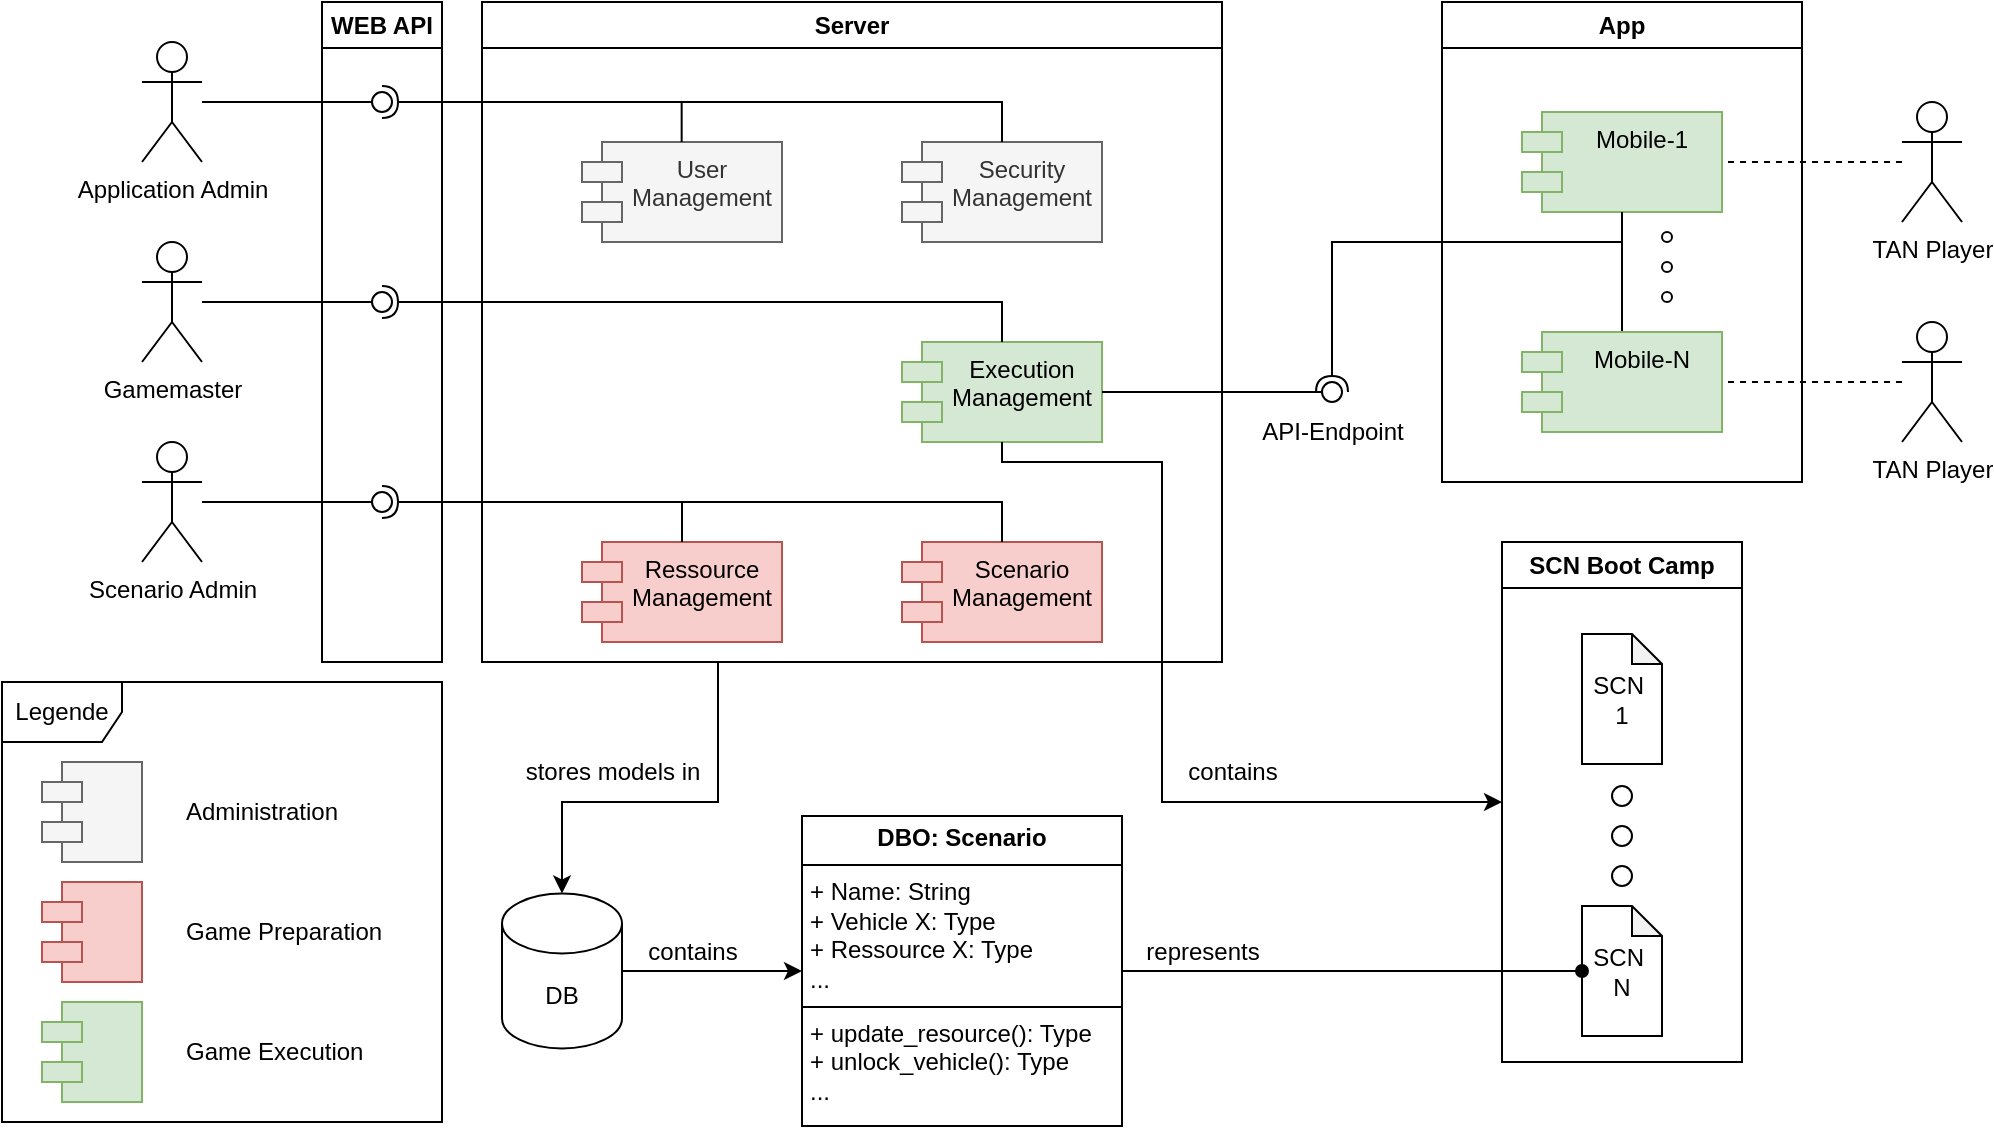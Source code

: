 <mxfile version="24.2.5" type="device">
  <diagram name="Seite-1" id="uIxxvpUPI2ThidqQrY6Y">
    <mxGraphModel dx="2257" dy="844" grid="1" gridSize="10" guides="1" tooltips="1" connect="1" arrows="1" fold="1" page="1" pageScale="1" pageWidth="827" pageHeight="1169" math="0" shadow="0">
      <root>
        <mxCell id="0" />
        <mxCell id="1" parent="0" />
        <mxCell id="8aSLfgZFYnHwGiN_7iQ2-38" style="edgeStyle=orthogonalEdgeStyle;rounded=0;orthogonalLoop=1;jettySize=auto;html=1;exitX=0.25;exitY=1;exitDx=0;exitDy=0;" edge="1" parent="1" source="eNUD8rgAVfo87gA0l0du-32" target="eNUD8rgAVfo87gA0l0du-118">
          <mxGeometry relative="1" as="geometry">
            <Array as="points">
              <mxPoint x="278" y="440" />
              <mxPoint x="200" y="440" />
            </Array>
          </mxGeometry>
        </mxCell>
        <mxCell id="eNUD8rgAVfo87gA0l0du-32" value="Server" style="swimlane;whiteSpace=wrap;html=1;" parent="1" vertex="1">
          <mxGeometry x="160" y="40" width="370" height="330" as="geometry" />
        </mxCell>
        <mxCell id="eNUD8rgAVfo87gA0l0du-21" value="Scenario Admin" style="shape=umlActor;verticalLabelPosition=bottom;verticalAlign=top;html=1;outlineConnect=0;" parent="eNUD8rgAVfo87gA0l0du-32" vertex="1">
          <mxGeometry x="-170" y="220" width="30" height="60" as="geometry" />
        </mxCell>
        <mxCell id="eNUD8rgAVfo87gA0l0du-1" value="Ressource Management" style="shape=module;align=left;spacingLeft=20;align=center;verticalAlign=top;whiteSpace=wrap;html=1;fillColor=#f8cecc;strokeColor=#b85450;" parent="eNUD8rgAVfo87gA0l0du-32" vertex="1">
          <mxGeometry x="50" y="270" width="100" height="50" as="geometry" />
        </mxCell>
        <mxCell id="eNUD8rgAVfo87gA0l0du-30" value="Scenario Management" style="shape=module;align=left;spacingLeft=20;align=center;verticalAlign=top;whiteSpace=wrap;html=1;fillColor=#f8cecc;strokeColor=#b85450;" parent="eNUD8rgAVfo87gA0l0du-32" vertex="1">
          <mxGeometry x="210" y="270" width="100" height="50" as="geometry" />
        </mxCell>
        <mxCell id="8aSLfgZFYnHwGiN_7iQ2-16" value="" style="endArrow=none;html=1;rounded=0;exitX=0.5;exitY=0;exitDx=0;exitDy=0;" edge="1" parent="eNUD8rgAVfo87gA0l0du-32" source="eNUD8rgAVfo87gA0l0du-1">
          <mxGeometry width="50" height="50" relative="1" as="geometry">
            <mxPoint x="80" y="240" as="sourcePoint" />
            <mxPoint x="100" y="250" as="targetPoint" />
          </mxGeometry>
        </mxCell>
        <mxCell id="8aSLfgZFYnHwGiN_7iQ2-31" value="" style="ellipse;whiteSpace=wrap;html=1;align=center;aspect=fixed;fillColor=none;strokeColor=none;resizable=0;perimeter=centerPerimeter;rotatable=0;allowArrows=0;points=[];outlineConnect=1;" vertex="1" parent="eNUD8rgAVfo87gA0l0du-32">
          <mxGeometry x="-55" y="245" width="10" height="10" as="geometry" />
        </mxCell>
        <mxCell id="8aSLfgZFYnHwGiN_7iQ2-30" value="" style="rounded=0;orthogonalLoop=1;jettySize=auto;html=1;endArrow=oval;endFill=0;sketch=0;sourcePerimeterSpacing=0;targetPerimeterSpacing=0;endSize=10;" edge="1" target="8aSLfgZFYnHwGiN_7iQ2-31" parent="eNUD8rgAVfo87gA0l0du-32" source="eNUD8rgAVfo87gA0l0du-21">
          <mxGeometry relative="1" as="geometry">
            <mxPoint x="-70" y="250" as="sourcePoint" />
          </mxGeometry>
        </mxCell>
        <mxCell id="8aSLfgZFYnHwGiN_7iQ2-29" value="" style="rounded=0;orthogonalLoop=1;jettySize=auto;html=1;endArrow=halfCircle;endFill=0;endSize=6;strokeWidth=1;sketch=0;exitX=0.5;exitY=0;exitDx=0;exitDy=0;" edge="1" target="8aSLfgZFYnHwGiN_7iQ2-31" parent="eNUD8rgAVfo87gA0l0du-32" source="eNUD8rgAVfo87gA0l0du-30">
          <mxGeometry relative="1" as="geometry">
            <mxPoint x="-30" y="250" as="sourcePoint" />
            <Array as="points">
              <mxPoint x="260" y="250" />
            </Array>
          </mxGeometry>
        </mxCell>
        <mxCell id="eNUD8rgAVfo87gA0l0du-25" value="Application Admin" style="shape=umlActor;verticalLabelPosition=bottom;verticalAlign=top;html=1;outlineConnect=0;" parent="eNUD8rgAVfo87gA0l0du-32" vertex="1">
          <mxGeometry x="-170" y="20" width="30" height="60" as="geometry" />
        </mxCell>
        <mxCell id="eNUD8rgAVfo87gA0l0du-31" value="User Management" style="shape=module;align=left;spacingLeft=20;align=center;verticalAlign=top;whiteSpace=wrap;html=1;fillColor=#f5f5f5;fontColor=#333333;strokeColor=#666666;" parent="eNUD8rgAVfo87gA0l0du-32" vertex="1">
          <mxGeometry x="50" y="70" width="100" height="50" as="geometry" />
        </mxCell>
        <mxCell id="eNUD8rgAVfo87gA0l0du-35" value="Security Management" style="shape=module;align=left;spacingLeft=20;align=center;verticalAlign=top;whiteSpace=wrap;html=1;fillColor=#f5f5f5;fontColor=#333333;strokeColor=#666666;" parent="eNUD8rgAVfo87gA0l0du-32" vertex="1">
          <mxGeometry x="210" y="70" width="100" height="50" as="geometry" />
        </mxCell>
        <mxCell id="8aSLfgZFYnHwGiN_7iQ2-25" value="" style="endArrow=none;html=1;rounded=0;exitX=0.5;exitY=0;exitDx=0;exitDy=0;" edge="1" parent="eNUD8rgAVfo87gA0l0du-32">
          <mxGeometry width="50" height="50" relative="1" as="geometry">
            <mxPoint x="99.83" y="70" as="sourcePoint" />
            <mxPoint x="99.83" y="50" as="targetPoint" />
          </mxGeometry>
        </mxCell>
        <mxCell id="8aSLfgZFYnHwGiN_7iQ2-37" value="" style="ellipse;whiteSpace=wrap;html=1;align=center;aspect=fixed;fillColor=none;strokeColor=none;resizable=0;perimeter=centerPerimeter;rotatable=0;allowArrows=0;points=[];outlineConnect=1;" vertex="1" parent="eNUD8rgAVfo87gA0l0du-32">
          <mxGeometry x="-55" y="45" width="10" height="10" as="geometry" />
        </mxCell>
        <mxCell id="8aSLfgZFYnHwGiN_7iQ2-36" value="" style="rounded=0;orthogonalLoop=1;jettySize=auto;html=1;endArrow=oval;endFill=0;sketch=0;sourcePerimeterSpacing=0;targetPerimeterSpacing=0;endSize=10;" edge="1" target="8aSLfgZFYnHwGiN_7iQ2-37" parent="eNUD8rgAVfo87gA0l0du-32" source="eNUD8rgAVfo87gA0l0du-25">
          <mxGeometry relative="1" as="geometry">
            <mxPoint x="-70" y="50" as="sourcePoint" />
          </mxGeometry>
        </mxCell>
        <mxCell id="8aSLfgZFYnHwGiN_7iQ2-35" value="" style="rounded=0;orthogonalLoop=1;jettySize=auto;html=1;endArrow=halfCircle;endFill=0;endSize=6;strokeWidth=1;sketch=0;exitX=0.5;exitY=0;exitDx=0;exitDy=0;" edge="1" target="8aSLfgZFYnHwGiN_7iQ2-37" parent="eNUD8rgAVfo87gA0l0du-32" source="eNUD8rgAVfo87gA0l0du-35">
          <mxGeometry relative="1" as="geometry">
            <mxPoint x="-30" y="50" as="sourcePoint" />
            <Array as="points">
              <mxPoint x="260" y="50" />
            </Array>
          </mxGeometry>
        </mxCell>
        <mxCell id="eNUD8rgAVfo87gA0l0du-78" value="Execution Management" style="shape=module;align=left;spacingLeft=20;align=center;verticalAlign=top;whiteSpace=wrap;html=1;fillColor=#d5e8d4;strokeColor=#82b366;" parent="eNUD8rgAVfo87gA0l0du-32" vertex="1">
          <mxGeometry x="210" y="170" width="100" height="50" as="geometry" />
        </mxCell>
        <mxCell id="ypd4PHzluGUK2VdKEKaU-1" value="Gamemaster" style="shape=umlActor;verticalLabelPosition=bottom;verticalAlign=top;html=1;outlineConnect=0;" parent="eNUD8rgAVfo87gA0l0du-32" vertex="1">
          <mxGeometry x="-170" y="120" width="30" height="60" as="geometry" />
        </mxCell>
        <mxCell id="8aSLfgZFYnHwGiN_7iQ2-34" value="" style="ellipse;whiteSpace=wrap;html=1;align=center;aspect=fixed;fillColor=none;strokeColor=none;resizable=0;perimeter=centerPerimeter;rotatable=0;allowArrows=0;points=[];outlineConnect=1;" vertex="1" parent="eNUD8rgAVfo87gA0l0du-32">
          <mxGeometry x="-55" y="145" width="10" height="10" as="geometry" />
        </mxCell>
        <mxCell id="8aSLfgZFYnHwGiN_7iQ2-33" value="" style="rounded=0;orthogonalLoop=1;jettySize=auto;html=1;endArrow=oval;endFill=0;sketch=0;sourcePerimeterSpacing=0;targetPerimeterSpacing=0;endSize=10;" edge="1" target="8aSLfgZFYnHwGiN_7iQ2-34" parent="eNUD8rgAVfo87gA0l0du-32" source="ypd4PHzluGUK2VdKEKaU-1">
          <mxGeometry relative="1" as="geometry">
            <mxPoint x="-70" y="150" as="sourcePoint" />
          </mxGeometry>
        </mxCell>
        <mxCell id="8aSLfgZFYnHwGiN_7iQ2-32" value="" style="rounded=0;orthogonalLoop=1;jettySize=auto;html=1;endArrow=halfCircle;endFill=0;endSize=6;strokeWidth=1;sketch=0;exitX=0.5;exitY=0;exitDx=0;exitDy=0;" edge="1" target="8aSLfgZFYnHwGiN_7iQ2-34" parent="eNUD8rgAVfo87gA0l0du-32" source="eNUD8rgAVfo87gA0l0du-78">
          <mxGeometry relative="1" as="geometry">
            <mxPoint x="-30" y="150" as="sourcePoint" />
            <Array as="points">
              <mxPoint x="260" y="150" />
            </Array>
          </mxGeometry>
        </mxCell>
        <mxCell id="eNUD8rgAVfo87gA0l0du-121" value="API-Endpoint" style="text;html=1;align=center;verticalAlign=middle;resizable=0;points=[];autosize=1;strokeColor=none;fillColor=none;" parent="eNUD8rgAVfo87gA0l0du-32" vertex="1">
          <mxGeometry x="380" y="200" width="90" height="30" as="geometry" />
        </mxCell>
        <mxCell id="eNUD8rgAVfo87gA0l0du-134" value="" style="rounded=0;orthogonalLoop=1;jettySize=auto;html=1;endArrow=oval;endFill=0;sketch=0;sourcePerimeterSpacing=0;targetPerimeterSpacing=0;endSize=10;exitX=1;exitY=0.5;exitDx=0;exitDy=0;" parent="eNUD8rgAVfo87gA0l0du-32" source="eNUD8rgAVfo87gA0l0du-78" target="eNUD8rgAVfo87gA0l0du-135" edge="1">
          <mxGeometry relative="1" as="geometry">
            <mxPoint x="615" y="195" as="sourcePoint" />
          </mxGeometry>
        </mxCell>
        <mxCell id="eNUD8rgAVfo87gA0l0du-135" value="" style="ellipse;whiteSpace=wrap;html=1;align=center;aspect=fixed;fillColor=none;strokeColor=none;resizable=0;perimeter=centerPerimeter;rotatable=0;allowArrows=0;points=[];outlineConnect=1;" parent="eNUD8rgAVfo87gA0l0du-32" vertex="1">
          <mxGeometry x="420" y="190" width="10" height="10" as="geometry" />
        </mxCell>
        <mxCell id="eNUD8rgAVfo87gA0l0du-109" value="contains" style="text;html=1;align=center;verticalAlign=middle;resizable=0;points=[];autosize=1;strokeColor=none;fillColor=none;" parent="1" vertex="1">
          <mxGeometry x="500" y="410" width="70" height="30" as="geometry" />
        </mxCell>
        <mxCell id="eNUD8rgAVfo87gA0l0du-110" value="&lt;p style=&quot;margin:0px;margin-top:4px;text-align:center;&quot;&gt;&lt;b&gt;DBO: Scenario&lt;/b&gt;&lt;/p&gt;&lt;hr size=&quot;1&quot; style=&quot;border-style:solid;&quot;&gt;&lt;p style=&quot;margin:0px;margin-left:4px;&quot;&gt;+ Name: String&lt;/p&gt;&lt;p style=&quot;margin:0px;margin-left:4px;&quot;&gt;+ Vehicle X: Type&lt;/p&gt;&lt;p style=&quot;margin:0px;margin-left:4px;&quot;&gt;+ Ressource X: Type&lt;/p&gt;&lt;p style=&quot;margin:0px;margin-left:4px;&quot;&gt;...&lt;/p&gt;&lt;hr size=&quot;1&quot; style=&quot;border-style:solid;&quot;&gt;&lt;p style=&quot;margin:0px;margin-left:4px;&quot;&gt;+ update_resource(): Type&lt;/p&gt;&lt;p style=&quot;margin:0px;margin-left:4px;&quot;&gt;+ unlock_vehicle(): Type&lt;/p&gt;&lt;p style=&quot;margin:0px;margin-left:4px;&quot;&gt;...&lt;/p&gt;" style="verticalAlign=top;align=left;overflow=fill;html=1;whiteSpace=wrap;" parent="1" vertex="1">
          <mxGeometry x="320" y="447" width="160" height="155" as="geometry" />
        </mxCell>
        <mxCell id="eNUD8rgAVfo87gA0l0du-111" value="App" style="swimlane;whiteSpace=wrap;html=1;" parent="1" vertex="1">
          <mxGeometry x="640" y="40" width="180" height="240" as="geometry" />
        </mxCell>
        <mxCell id="eNUD8rgAVfo87gA0l0du-112" style="edgeStyle=orthogonalEdgeStyle;rounded=0;orthogonalLoop=1;jettySize=auto;html=1;entryX=0;entryY=0.5;entryDx=0;entryDy=0;endArrow=none;endFill=0;" parent="eNUD8rgAVfo87gA0l0du-111" source="eNUD8rgAVfo87gA0l0du-6" target="eNUD8rgAVfo87gA0l0du-111" edge="1">
          <mxGeometry relative="1" as="geometry">
            <Array as="points">
              <mxPoint x="90" y="120" />
            </Array>
          </mxGeometry>
        </mxCell>
        <mxCell id="eNUD8rgAVfo87gA0l0du-6" value="Mobile-N" style="shape=module;align=left;spacingLeft=20;align=center;verticalAlign=top;whiteSpace=wrap;html=1;fillColor=#d5e8d4;strokeColor=#82b366;" parent="eNUD8rgAVfo87gA0l0du-111" vertex="1">
          <mxGeometry x="40" y="165" width="100" height="50" as="geometry" />
        </mxCell>
        <mxCell id="eNUD8rgAVfo87gA0l0du-7" value="Mobile-1" style="shape=module;align=left;spacingLeft=20;align=center;verticalAlign=top;whiteSpace=wrap;html=1;fillColor=#d5e8d4;strokeColor=#82b366;" parent="eNUD8rgAVfo87gA0l0du-111" vertex="1">
          <mxGeometry x="40" y="55" width="100" height="50" as="geometry" />
        </mxCell>
        <mxCell id="eNUD8rgAVfo87gA0l0du-67" value="" style="endArrow=none;html=1;rounded=0;entryX=0;entryY=0.5;entryDx=0;entryDy=0;exitX=0.5;exitY=1;exitDx=0;exitDy=0;" parent="eNUD8rgAVfo87gA0l0du-111" source="eNUD8rgAVfo87gA0l0du-7" target="eNUD8rgAVfo87gA0l0du-111" edge="1">
          <mxGeometry width="50" height="50" relative="1" as="geometry">
            <mxPoint x="375" y="355" as="sourcePoint" />
            <mxPoint x="425" y="305" as="targetPoint" />
            <Array as="points">
              <mxPoint x="90" y="120" />
            </Array>
          </mxGeometry>
        </mxCell>
        <mxCell id="eNUD8rgAVfo87gA0l0du-62" value="" style="ellipse;whiteSpace=wrap;html=1;aspect=fixed;" parent="eNUD8rgAVfo87gA0l0du-111" vertex="1">
          <mxGeometry x="110" y="115" width="5" height="5" as="geometry" />
        </mxCell>
        <mxCell id="eNUD8rgAVfo87gA0l0du-63" value="" style="ellipse;whiteSpace=wrap;html=1;aspect=fixed;" parent="eNUD8rgAVfo87gA0l0du-111" vertex="1">
          <mxGeometry x="110" y="130" width="5" height="5" as="geometry" />
        </mxCell>
        <mxCell id="eNUD8rgAVfo87gA0l0du-64" value="" style="ellipse;whiteSpace=wrap;html=1;aspect=fixed;" parent="eNUD8rgAVfo87gA0l0du-111" vertex="1">
          <mxGeometry x="110" y="145" width="5" height="5" as="geometry" />
        </mxCell>
        <mxCell id="eNUD8rgAVfo87gA0l0du-102" value="" style="ellipse;whiteSpace=wrap;html=1;align=center;aspect=fixed;fillColor=none;strokeColor=none;resizable=0;perimeter=centerPerimeter;rotatable=0;allowArrows=0;points=[];outlineConnect=1;" parent="1" vertex="1">
          <mxGeometry x="580" y="330" width="10" height="10" as="geometry" />
        </mxCell>
        <mxCell id="8aSLfgZFYnHwGiN_7iQ2-9" style="edgeStyle=orthogonalEdgeStyle;rounded=0;orthogonalLoop=1;jettySize=auto;html=1;" edge="1" parent="1" source="eNUD8rgAVfo87gA0l0du-118" target="eNUD8rgAVfo87gA0l0du-110">
          <mxGeometry relative="1" as="geometry" />
        </mxCell>
        <mxCell id="eNUD8rgAVfo87gA0l0du-118" value="DB" style="shape=cylinder3;whiteSpace=wrap;html=1;boundedLbl=1;backgroundOutline=1;size=15;" parent="1" vertex="1">
          <mxGeometry x="170" y="485.75" width="60" height="77.5" as="geometry" />
        </mxCell>
        <mxCell id="eNUD8rgAVfo87gA0l0du-120" value="stores models in" style="text;html=1;align=center;verticalAlign=middle;resizable=0;points=[];autosize=1;strokeColor=none;fillColor=none;" parent="1" vertex="1">
          <mxGeometry x="170" y="410" width="110" height="30" as="geometry" />
        </mxCell>
        <mxCell id="eNUD8rgAVfo87gA0l0du-125" value="represents" style="text;html=1;align=center;verticalAlign=middle;resizable=0;points=[];autosize=1;strokeColor=none;fillColor=none;" parent="1" vertex="1">
          <mxGeometry x="480" y="500" width="80" height="30" as="geometry" />
        </mxCell>
        <mxCell id="eNUD8rgAVfo87gA0l0du-133" value="" style="rounded=0;orthogonalLoop=1;jettySize=auto;html=1;endArrow=halfCircle;endFill=0;endSize=6;strokeWidth=1;sketch=0;exitX=0;exitY=0.5;exitDx=0;exitDy=0;" parent="1" source="eNUD8rgAVfo87gA0l0du-111" target="eNUD8rgAVfo87gA0l0du-135" edge="1">
          <mxGeometry relative="1" as="geometry">
            <mxPoint x="605" y="255" as="sourcePoint" />
            <Array as="points">
              <mxPoint x="585" y="160" />
              <mxPoint x="585" y="220" />
            </Array>
          </mxGeometry>
        </mxCell>
        <mxCell id="8aSLfgZFYnHwGiN_7iQ2-7" style="edgeStyle=orthogonalEdgeStyle;rounded=0;orthogonalLoop=1;jettySize=auto;html=1;entryX=1;entryY=0.5;entryDx=0;entryDy=0;endArrow=none;endFill=0;dashed=1;" edge="1" parent="1" source="eNUD8rgAVfo87gA0l0du-17" target="eNUD8rgAVfo87gA0l0du-7">
          <mxGeometry relative="1" as="geometry" />
        </mxCell>
        <mxCell id="eNUD8rgAVfo87gA0l0du-17" value="TAN Player" style="shape=umlActor;verticalLabelPosition=bottom;verticalAlign=top;html=1;" parent="1" vertex="1">
          <mxGeometry x="870" y="90" width="30" height="60" as="geometry" />
        </mxCell>
        <mxCell id="8aSLfgZFYnHwGiN_7iQ2-8" style="edgeStyle=orthogonalEdgeStyle;rounded=0;orthogonalLoop=1;jettySize=auto;html=1;entryX=1;entryY=0.5;entryDx=0;entryDy=0;endArrow=none;endFill=0;dashed=1;" edge="1" parent="1" source="eNUD8rgAVfo87gA0l0du-18" target="eNUD8rgAVfo87gA0l0du-6">
          <mxGeometry relative="1" as="geometry" />
        </mxCell>
        <mxCell id="eNUD8rgAVfo87gA0l0du-18" value="TAN Player" style="shape=umlActor;verticalLabelPosition=bottom;verticalAlign=top;html=1;" parent="1" vertex="1">
          <mxGeometry x="870" y="200" width="30" height="60" as="geometry" />
        </mxCell>
        <mxCell id="8aSLfgZFYnHwGiN_7iQ2-10" value="contains" style="text;html=1;align=center;verticalAlign=middle;resizable=0;points=[];autosize=1;strokeColor=none;fillColor=none;" vertex="1" parent="1">
          <mxGeometry x="230" y="500" width="70" height="30" as="geometry" />
        </mxCell>
        <mxCell id="8aSLfgZFYnHwGiN_7iQ2-28" value="WEB API" style="swimlane;whiteSpace=wrap;html=1;" vertex="1" parent="1">
          <mxGeometry x="80" y="40" width="60" height="330" as="geometry" />
        </mxCell>
        <mxCell id="8aSLfgZFYnHwGiN_7iQ2-39" value="SCN Boot Camp" style="swimlane;whiteSpace=wrap;html=1;" vertex="1" parent="1">
          <mxGeometry x="670" y="310" width="120" height="260" as="geometry" />
        </mxCell>
        <mxCell id="eNUD8rgAVfo87gA0l0du-87" value="SCN&amp;nbsp;&lt;div&gt;N&lt;/div&gt;" style="shape=note;whiteSpace=wrap;html=1;backgroundOutline=1;darkOpacity=0.05;size=15;rotation=0;" parent="8aSLfgZFYnHwGiN_7iQ2-39" vertex="1">
          <mxGeometry x="40" y="182" width="40" height="65" as="geometry" />
        </mxCell>
        <mxCell id="eNUD8rgAVfo87gA0l0du-89" value="SCN&amp;nbsp;&lt;div&gt;1&lt;/div&gt;" style="shape=note;whiteSpace=wrap;html=1;backgroundOutline=1;darkOpacity=0.05;size=15;rotation=0;" parent="8aSLfgZFYnHwGiN_7iQ2-39" vertex="1">
          <mxGeometry x="40" y="46" width="40" height="65" as="geometry" />
        </mxCell>
        <mxCell id="eNUD8rgAVfo87gA0l0du-90" value="" style="ellipse;whiteSpace=wrap;html=1;aspect=fixed;rotation=-180;" parent="8aSLfgZFYnHwGiN_7iQ2-39" vertex="1">
          <mxGeometry x="55" y="162" width="10" height="10" as="geometry" />
        </mxCell>
        <mxCell id="eNUD8rgAVfo87gA0l0du-96" value="" style="ellipse;whiteSpace=wrap;html=1;aspect=fixed;rotation=-180;" parent="8aSLfgZFYnHwGiN_7iQ2-39" vertex="1">
          <mxGeometry x="55" y="142" width="10" height="10" as="geometry" />
        </mxCell>
        <mxCell id="eNUD8rgAVfo87gA0l0du-97" value="" style="ellipse;whiteSpace=wrap;html=1;aspect=fixed;rotation=-180;" parent="8aSLfgZFYnHwGiN_7iQ2-39" vertex="1">
          <mxGeometry x="55" y="122" width="10" height="10" as="geometry" />
        </mxCell>
        <mxCell id="8aSLfgZFYnHwGiN_7iQ2-40" style="edgeStyle=orthogonalEdgeStyle;rounded=0;orthogonalLoop=1;jettySize=auto;html=1;entryX=0;entryY=0.5;entryDx=0;entryDy=0;" edge="1" parent="1" source="eNUD8rgAVfo87gA0l0du-78" target="8aSLfgZFYnHwGiN_7iQ2-39">
          <mxGeometry relative="1" as="geometry">
            <Array as="points">
              <mxPoint x="420" y="270" />
              <mxPoint x="500" y="270" />
              <mxPoint x="500" y="440" />
            </Array>
          </mxGeometry>
        </mxCell>
        <mxCell id="eNUD8rgAVfo87gA0l0du-124" style="edgeStyle=orthogonalEdgeStyle;rounded=0;orthogonalLoop=1;jettySize=auto;html=1;entryX=1;entryY=0.5;entryDx=0;entryDy=0;endArrow=none;endFill=0;exitX=0;exitY=0.5;exitDx=0;exitDy=0;exitPerimeter=0;startArrow=oval;startFill=1;" parent="1" source="eNUD8rgAVfo87gA0l0du-87" target="eNUD8rgAVfo87gA0l0du-110" edge="1">
          <mxGeometry relative="1" as="geometry" />
        </mxCell>
        <mxCell id="8aSLfgZFYnHwGiN_7iQ2-49" value="" style="group;" vertex="1" connectable="0" parent="1">
          <mxGeometry x="-80" y="380" width="220" height="220" as="geometry" />
        </mxCell>
        <mxCell id="8aSLfgZFYnHwGiN_7iQ2-42" value="Legende" style="shape=umlFrame;whiteSpace=wrap;html=1;pointerEvents=0;" vertex="1" parent="8aSLfgZFYnHwGiN_7iQ2-49">
          <mxGeometry width="220" height="220" as="geometry" />
        </mxCell>
        <mxCell id="8aSLfgZFYnHwGiN_7iQ2-43" value="" style="shape=module;align=left;spacingLeft=20;align=center;verticalAlign=top;whiteSpace=wrap;html=1;fillColor=#f5f5f5;fontColor=#333333;strokeColor=#666666;" vertex="1" parent="8aSLfgZFYnHwGiN_7iQ2-49">
          <mxGeometry x="20" y="40" width="50" height="50" as="geometry" />
        </mxCell>
        <mxCell id="8aSLfgZFYnHwGiN_7iQ2-44" value="" style="shape=module;align=left;spacingLeft=20;align=center;verticalAlign=top;whiteSpace=wrap;html=1;fillColor=#f8cecc;strokeColor=#b85450;" vertex="1" parent="8aSLfgZFYnHwGiN_7iQ2-49">
          <mxGeometry x="20" y="100" width="50" height="50" as="geometry" />
        </mxCell>
        <mxCell id="8aSLfgZFYnHwGiN_7iQ2-45" value="" style="shape=module;align=left;spacingLeft=20;align=center;verticalAlign=top;whiteSpace=wrap;html=1;fillColor=#d5e8d4;strokeColor=#82b366;" vertex="1" parent="8aSLfgZFYnHwGiN_7iQ2-49">
          <mxGeometry x="20" y="160" width="50" height="50" as="geometry" />
        </mxCell>
        <mxCell id="8aSLfgZFYnHwGiN_7iQ2-46" value="Administration" style="text;html=1;align=left;verticalAlign=middle;whiteSpace=wrap;rounded=0;" vertex="1" parent="8aSLfgZFYnHwGiN_7iQ2-49">
          <mxGeometry x="90" y="50" width="120" height="30" as="geometry" />
        </mxCell>
        <mxCell id="8aSLfgZFYnHwGiN_7iQ2-47" value="Game Preparation" style="text;html=1;align=left;verticalAlign=middle;whiteSpace=wrap;rounded=0;" vertex="1" parent="8aSLfgZFYnHwGiN_7iQ2-49">
          <mxGeometry x="90" y="110" width="120" height="30" as="geometry" />
        </mxCell>
        <mxCell id="8aSLfgZFYnHwGiN_7iQ2-48" value="Game Execution" style="text;html=1;align=left;verticalAlign=middle;whiteSpace=wrap;rounded=0;" vertex="1" parent="8aSLfgZFYnHwGiN_7iQ2-49">
          <mxGeometry x="90" y="170" width="120" height="30" as="geometry" />
        </mxCell>
      </root>
    </mxGraphModel>
  </diagram>
</mxfile>
